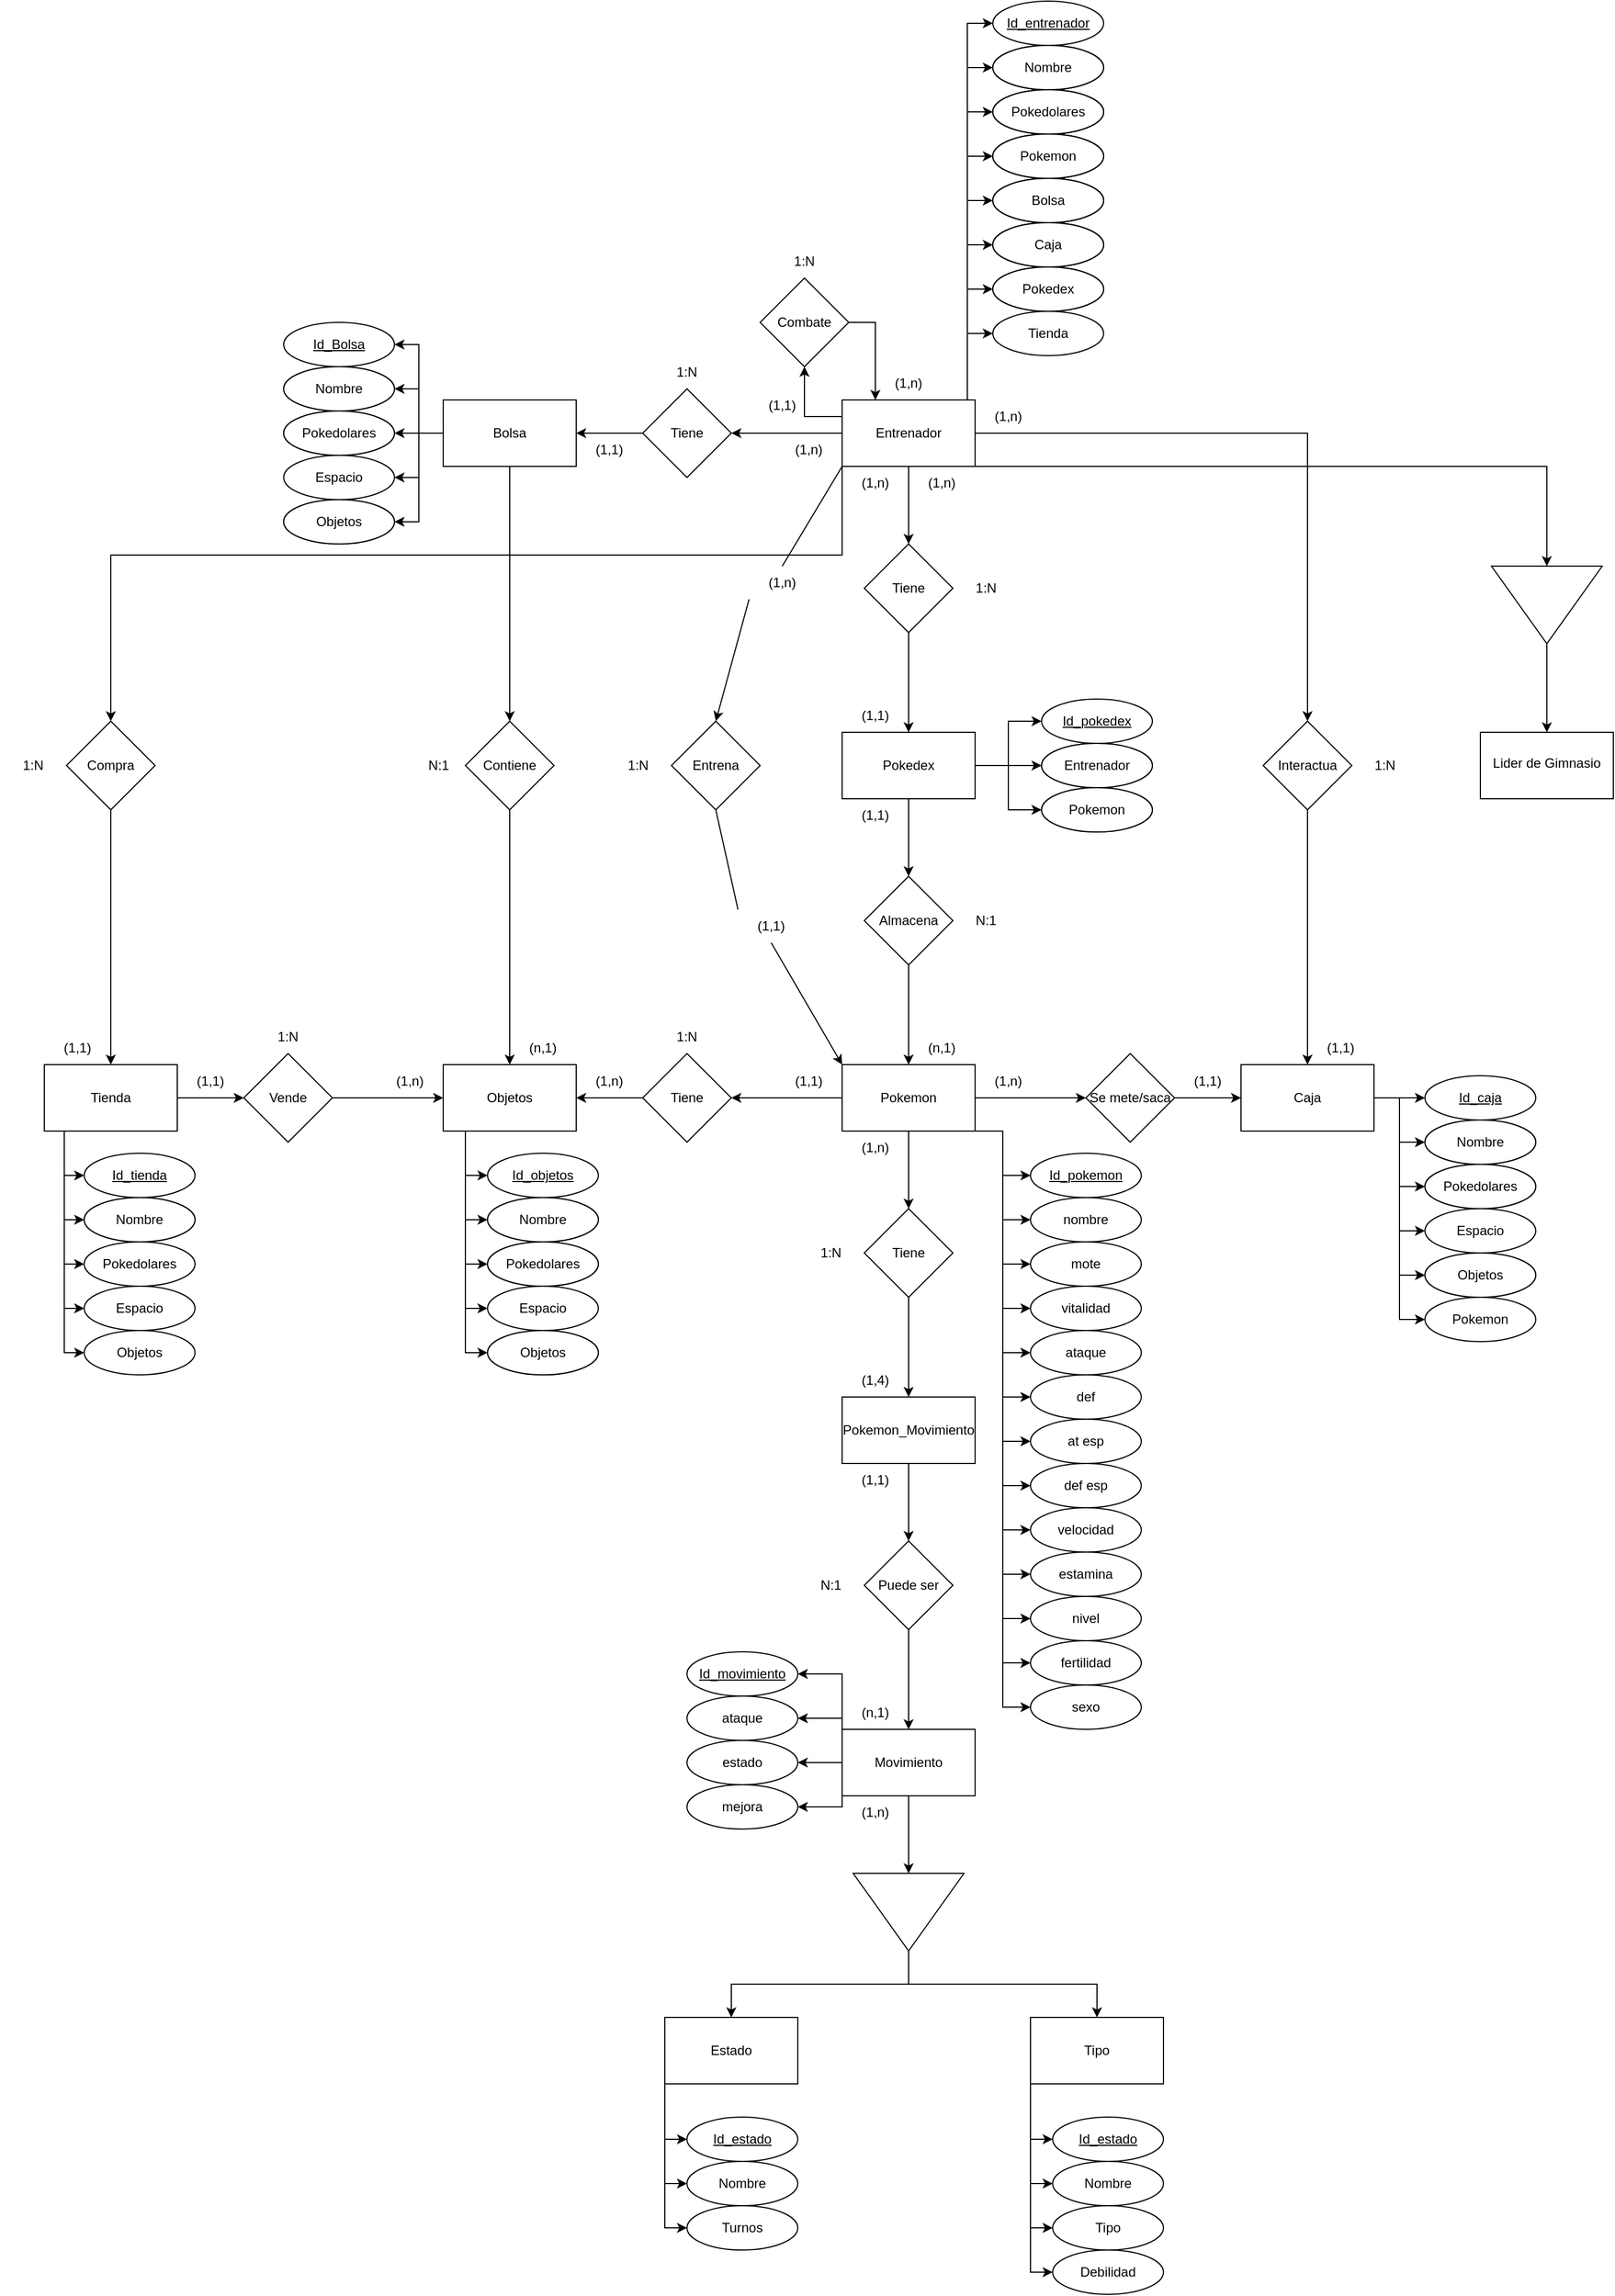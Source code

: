 <mxfile version="20.8.10" type="device"><diagram name="Página-1" id="UZi8G5ToxHjI9RxdLOUk"><mxGraphModel dx="2440" dy="1945" grid="1" gridSize="10" guides="1" tooltips="1" connect="1" arrows="1" fold="1" page="1" pageScale="1" pageWidth="827" pageHeight="1169" math="0" shadow="0"><root><mxCell id="0"/><mxCell id="1" parent="0"/><mxCell id="4YeHbaKFxN3O4BO8iiY4-3" value="" style="edgeStyle=orthogonalEdgeStyle;rounded=0;orthogonalLoop=1;jettySize=auto;html=1;" parent="1" source="4YeHbaKFxN3O4BO8iiY4-1" target="4YeHbaKFxN3O4BO8iiY4-2" edge="1"><mxGeometry relative="1" as="geometry"/></mxCell><mxCell id="4YeHbaKFxN3O4BO8iiY4-11" style="edgeStyle=orthogonalEdgeStyle;rounded=0;orthogonalLoop=1;jettySize=auto;html=1;exitX=0;exitY=0.25;exitDx=0;exitDy=0;entryX=0.5;entryY=1;entryDx=0;entryDy=0;" parent="1" source="4YeHbaKFxN3O4BO8iiY4-1" target="4YeHbaKFxN3O4BO8iiY4-10" edge="1"><mxGeometry relative="1" as="geometry"/></mxCell><mxCell id="4YeHbaKFxN3O4BO8iiY4-14" value="" style="edgeStyle=orthogonalEdgeStyle;rounded=0;orthogonalLoop=1;jettySize=auto;html=1;" parent="1" source="4YeHbaKFxN3O4BO8iiY4-1" target="4YeHbaKFxN3O4BO8iiY4-13" edge="1"><mxGeometry relative="1" as="geometry"/></mxCell><mxCell id="4YeHbaKFxN3O4BO8iiY4-26" style="edgeStyle=none;rounded=0;orthogonalLoop=1;jettySize=auto;html=1;exitX=0;exitY=1;exitDx=0;exitDy=0;entryX=0.5;entryY=0;entryDx=0;entryDy=0;startArrow=none;" parent="1" source="4YeHbaKFxN3O4BO8iiY4-72" target="4YeHbaKFxN3O4BO8iiY4-24" edge="1"><mxGeometry relative="1" as="geometry"/></mxCell><mxCell id="4YeHbaKFxN3O4BO8iiY4-49" style="edgeStyle=elbowEdgeStyle;rounded=0;orthogonalLoop=1;jettySize=auto;elbow=vertical;html=1;exitX=1;exitY=0.5;exitDx=0;exitDy=0;entryX=0.5;entryY=0;entryDx=0;entryDy=0;" parent="1" source="4YeHbaKFxN3O4BO8iiY4-1" target="4YeHbaKFxN3O4BO8iiY4-47" edge="1"><mxGeometry relative="1" as="geometry"><Array as="points"><mxPoint x="620" y="140"/></Array></mxGeometry></mxCell><mxCell id="4YeHbaKFxN3O4BO8iiY4-68" style="edgeStyle=elbowEdgeStyle;rounded=0;orthogonalLoop=1;jettySize=auto;elbow=vertical;html=1;exitX=1;exitY=0.75;exitDx=0;exitDy=0;entryX=0.5;entryY=1;entryDx=0;entryDy=0;entryPerimeter=0;" parent="1" source="4YeHbaKFxN3O4BO8iiY4-1" target="4YeHbaKFxN3O4BO8iiY4-69" edge="1"><mxGeometry relative="1" as="geometry"><mxPoint x="600" y="220" as="targetPoint"/><Array as="points"><mxPoint x="540" y="170"/></Array></mxGeometry></mxCell><mxCell id="UdBh-3xzht0dDK9U5MVB-91" style="edgeStyle=elbowEdgeStyle;rounded=0;orthogonalLoop=1;jettySize=auto;elbow=vertical;html=1;exitX=0;exitY=0.75;exitDx=0;exitDy=0;entryX=0.5;entryY=0;entryDx=0;entryDy=0;" edge="1" parent="1" source="4YeHbaKFxN3O4BO8iiY4-1" target="UdBh-3xzht0dDK9U5MVB-92"><mxGeometry relative="1" as="geometry"><mxPoint x="-306" y="320" as="targetPoint"/><Array as="points"><mxPoint x="340" y="250"/><mxPoint x="70" y="330"/></Array></mxGeometry></mxCell><mxCell id="4YeHbaKFxN3O4BO8iiY4-1" value="Entrenador" style="rounded=0;whiteSpace=wrap;html=1;" parent="1" vertex="1"><mxGeometry x="354" y="110" width="120" height="60" as="geometry"/></mxCell><mxCell id="4YeHbaKFxN3O4BO8iiY4-5" value="" style="edgeStyle=orthogonalEdgeStyle;rounded=0;orthogonalLoop=1;jettySize=auto;html=1;" parent="1" source="4YeHbaKFxN3O4BO8iiY4-2" target="4YeHbaKFxN3O4BO8iiY4-4" edge="1"><mxGeometry relative="1" as="geometry"/></mxCell><mxCell id="4YeHbaKFxN3O4BO8iiY4-2" value="Tiene" style="rhombus;whiteSpace=wrap;html=1;rounded=0;" parent="1" vertex="1"><mxGeometry x="374" y="240" width="80" height="80" as="geometry"/></mxCell><mxCell id="4YeHbaKFxN3O4BO8iiY4-7" value="" style="edgeStyle=orthogonalEdgeStyle;rounded=0;orthogonalLoop=1;jettySize=auto;html=1;" parent="1" source="4YeHbaKFxN3O4BO8iiY4-4" target="4YeHbaKFxN3O4BO8iiY4-6" edge="1"><mxGeometry relative="1" as="geometry"/></mxCell><mxCell id="UdBh-3xzht0dDK9U5MVB-142" style="edgeStyle=elbowEdgeStyle;rounded=0;orthogonalLoop=1;jettySize=auto;html=1;exitX=1;exitY=0.5;exitDx=0;exitDy=0;entryX=0;entryY=0.5;entryDx=0;entryDy=0;" edge="1" parent="1" source="4YeHbaKFxN3O4BO8iiY4-4" target="UdBh-3xzht0dDK9U5MVB-139"><mxGeometry relative="1" as="geometry"/></mxCell><mxCell id="UdBh-3xzht0dDK9U5MVB-143" style="edgeStyle=elbowEdgeStyle;rounded=0;orthogonalLoop=1;jettySize=auto;html=1;exitX=1;exitY=0.5;exitDx=0;exitDy=0;entryX=0;entryY=0.5;entryDx=0;entryDy=0;" edge="1" parent="1" source="4YeHbaKFxN3O4BO8iiY4-4" target="UdBh-3xzht0dDK9U5MVB-138"><mxGeometry relative="1" as="geometry"/></mxCell><mxCell id="UdBh-3xzht0dDK9U5MVB-144" style="edgeStyle=elbowEdgeStyle;rounded=0;orthogonalLoop=1;jettySize=auto;html=1;exitX=1;exitY=0.5;exitDx=0;exitDy=0;entryX=0;entryY=0.5;entryDx=0;entryDy=0;" edge="1" parent="1" source="4YeHbaKFxN3O4BO8iiY4-4" target="UdBh-3xzht0dDK9U5MVB-140"><mxGeometry relative="1" as="geometry"/></mxCell><mxCell id="4YeHbaKFxN3O4BO8iiY4-4" value="Pokedex" style="whiteSpace=wrap;html=1;rounded=0;" parent="1" vertex="1"><mxGeometry x="354" y="410" width="120" height="60" as="geometry"/></mxCell><mxCell id="4YeHbaKFxN3O4BO8iiY4-9" value="" style="edgeStyle=orthogonalEdgeStyle;rounded=0;orthogonalLoop=1;jettySize=auto;html=1;" parent="1" source="4YeHbaKFxN3O4BO8iiY4-6" target="4YeHbaKFxN3O4BO8iiY4-8" edge="1"><mxGeometry relative="1" as="geometry"/></mxCell><mxCell id="4YeHbaKFxN3O4BO8iiY4-6" value="Almacena" style="rhombus;whiteSpace=wrap;html=1;rounded=0;" parent="1" vertex="1"><mxGeometry x="374" y="540" width="80" height="80" as="geometry"/></mxCell><mxCell id="4YeHbaKFxN3O4BO8iiY4-18" value="" style="edgeStyle=orthogonalEdgeStyle;rounded=0;orthogonalLoop=1;jettySize=auto;html=1;" parent="1" source="4YeHbaKFxN3O4BO8iiY4-8" target="4YeHbaKFxN3O4BO8iiY4-17" edge="1"><mxGeometry relative="1" as="geometry"/></mxCell><mxCell id="4YeHbaKFxN3O4BO8iiY4-40" value="" style="edgeStyle=none;rounded=0;orthogonalLoop=1;jettySize=auto;html=1;" parent="1" source="4YeHbaKFxN3O4BO8iiY4-8" target="4YeHbaKFxN3O4BO8iiY4-39" edge="1"><mxGeometry relative="1" as="geometry"/></mxCell><mxCell id="4YeHbaKFxN3O4BO8iiY4-51" value="" style="edgeStyle=elbowEdgeStyle;rounded=0;orthogonalLoop=1;jettySize=auto;elbow=vertical;html=1;" parent="1" source="4YeHbaKFxN3O4BO8iiY4-8" target="4YeHbaKFxN3O4BO8iiY4-50" edge="1"><mxGeometry relative="1" as="geometry"/></mxCell><mxCell id="4YeHbaKFxN3O4BO8iiY4-188" style="edgeStyle=elbowEdgeStyle;rounded=0;orthogonalLoop=1;jettySize=auto;html=1;exitX=1;exitY=1;exitDx=0;exitDy=0;entryX=0;entryY=0.5;entryDx=0;entryDy=0;" parent="1" source="4YeHbaKFxN3O4BO8iiY4-8" target="4YeHbaKFxN3O4BO8iiY4-176" edge="1"><mxGeometry relative="1" as="geometry"/></mxCell><mxCell id="4YeHbaKFxN3O4BO8iiY4-189" style="edgeStyle=elbowEdgeStyle;rounded=0;orthogonalLoop=1;jettySize=auto;html=1;exitX=1;exitY=1;exitDx=0;exitDy=0;entryX=0;entryY=0.5;entryDx=0;entryDy=0;" parent="1" source="4YeHbaKFxN3O4BO8iiY4-8" target="4YeHbaKFxN3O4BO8iiY4-177" edge="1"><mxGeometry relative="1" as="geometry"/></mxCell><mxCell id="4YeHbaKFxN3O4BO8iiY4-190" style="edgeStyle=elbowEdgeStyle;rounded=0;orthogonalLoop=1;jettySize=auto;html=1;exitX=1;exitY=1;exitDx=0;exitDy=0;entryX=0;entryY=0.5;entryDx=0;entryDy=0;" parent="1" source="4YeHbaKFxN3O4BO8iiY4-8" target="4YeHbaKFxN3O4BO8iiY4-178" edge="1"><mxGeometry relative="1" as="geometry"/></mxCell><mxCell id="4YeHbaKFxN3O4BO8iiY4-191" style="edgeStyle=elbowEdgeStyle;rounded=0;orthogonalLoop=1;jettySize=auto;html=1;exitX=1;exitY=1;exitDx=0;exitDy=0;entryX=0;entryY=0.5;entryDx=0;entryDy=0;" parent="1" source="4YeHbaKFxN3O4BO8iiY4-8" target="4YeHbaKFxN3O4BO8iiY4-179" edge="1"><mxGeometry relative="1" as="geometry"/></mxCell><mxCell id="4YeHbaKFxN3O4BO8iiY4-192" style="edgeStyle=elbowEdgeStyle;rounded=0;orthogonalLoop=1;jettySize=auto;html=1;exitX=1;exitY=1;exitDx=0;exitDy=0;entryX=0;entryY=0.5;entryDx=0;entryDy=0;" parent="1" source="4YeHbaKFxN3O4BO8iiY4-8" target="4YeHbaKFxN3O4BO8iiY4-180" edge="1"><mxGeometry relative="1" as="geometry"/></mxCell><mxCell id="4YeHbaKFxN3O4BO8iiY4-193" style="edgeStyle=elbowEdgeStyle;rounded=0;orthogonalLoop=1;jettySize=auto;html=1;exitX=1;exitY=1;exitDx=0;exitDy=0;entryX=0;entryY=0.5;entryDx=0;entryDy=0;" parent="1" source="4YeHbaKFxN3O4BO8iiY4-8" target="4YeHbaKFxN3O4BO8iiY4-181" edge="1"><mxGeometry relative="1" as="geometry"/></mxCell><mxCell id="4YeHbaKFxN3O4BO8iiY4-194" style="edgeStyle=elbowEdgeStyle;rounded=0;orthogonalLoop=1;jettySize=auto;html=1;exitX=1;exitY=1;exitDx=0;exitDy=0;entryX=0;entryY=0.5;entryDx=0;entryDy=0;" parent="1" source="4YeHbaKFxN3O4BO8iiY4-8" target="4YeHbaKFxN3O4BO8iiY4-182" edge="1"><mxGeometry relative="1" as="geometry"/></mxCell><mxCell id="4YeHbaKFxN3O4BO8iiY4-195" style="edgeStyle=elbowEdgeStyle;rounded=0;orthogonalLoop=1;jettySize=auto;html=1;exitX=1;exitY=1;exitDx=0;exitDy=0;entryX=0;entryY=0.5;entryDx=0;entryDy=0;" parent="1" source="4YeHbaKFxN3O4BO8iiY4-8" target="4YeHbaKFxN3O4BO8iiY4-183" edge="1"><mxGeometry relative="1" as="geometry"/></mxCell><mxCell id="4YeHbaKFxN3O4BO8iiY4-196" style="edgeStyle=elbowEdgeStyle;rounded=0;orthogonalLoop=1;jettySize=auto;html=1;exitX=1;exitY=1;exitDx=0;exitDy=0;entryX=0;entryY=0.5;entryDx=0;entryDy=0;" parent="1" source="4YeHbaKFxN3O4BO8iiY4-8" target="4YeHbaKFxN3O4BO8iiY4-184" edge="1"><mxGeometry relative="1" as="geometry"/></mxCell><mxCell id="4YeHbaKFxN3O4BO8iiY4-197" style="edgeStyle=elbowEdgeStyle;rounded=0;orthogonalLoop=1;jettySize=auto;html=1;exitX=1;exitY=1;exitDx=0;exitDy=0;entryX=0;entryY=0.5;entryDx=0;entryDy=0;" parent="1" source="4YeHbaKFxN3O4BO8iiY4-8" target="4YeHbaKFxN3O4BO8iiY4-185" edge="1"><mxGeometry relative="1" as="geometry"/></mxCell><mxCell id="4YeHbaKFxN3O4BO8iiY4-198" style="edgeStyle=elbowEdgeStyle;rounded=0;orthogonalLoop=1;jettySize=auto;html=1;exitX=1;exitY=1;exitDx=0;exitDy=0;entryX=0;entryY=0.5;entryDx=0;entryDy=0;" parent="1" source="4YeHbaKFxN3O4BO8iiY4-8" target="4YeHbaKFxN3O4BO8iiY4-186" edge="1"><mxGeometry relative="1" as="geometry"/></mxCell><mxCell id="4YeHbaKFxN3O4BO8iiY4-199" style="edgeStyle=elbowEdgeStyle;rounded=0;orthogonalLoop=1;jettySize=auto;html=1;exitX=1;exitY=1;exitDx=0;exitDy=0;entryX=0;entryY=0.5;entryDx=0;entryDy=0;" parent="1" source="4YeHbaKFxN3O4BO8iiY4-8" target="4YeHbaKFxN3O4BO8iiY4-187" edge="1"><mxGeometry relative="1" as="geometry"/></mxCell><mxCell id="UdBh-3xzht0dDK9U5MVB-34" style="edgeStyle=elbowEdgeStyle;rounded=0;orthogonalLoop=1;jettySize=auto;html=1;exitX=1;exitY=1;exitDx=0;exitDy=0;entryX=0;entryY=0.5;entryDx=0;entryDy=0;" edge="1" parent="1" source="4YeHbaKFxN3O4BO8iiY4-8" target="UdBh-3xzht0dDK9U5MVB-33"><mxGeometry relative="1" as="geometry"/></mxCell><mxCell id="4YeHbaKFxN3O4BO8iiY4-8" value="Pokemon" style="rounded=0;whiteSpace=wrap;html=1;" parent="1" vertex="1"><mxGeometry x="354" y="710" width="120" height="60" as="geometry"/></mxCell><mxCell id="4YeHbaKFxN3O4BO8iiY4-12" style="edgeStyle=orthogonalEdgeStyle;rounded=0;orthogonalLoop=1;jettySize=auto;html=1;exitX=1;exitY=0.5;exitDx=0;exitDy=0;entryX=0.25;entryY=0;entryDx=0;entryDy=0;" parent="1" source="4YeHbaKFxN3O4BO8iiY4-10" target="4YeHbaKFxN3O4BO8iiY4-1" edge="1"><mxGeometry relative="1" as="geometry"/></mxCell><mxCell id="4YeHbaKFxN3O4BO8iiY4-10" value="Combate" style="rhombus;whiteSpace=wrap;html=1;rounded=0;" parent="1" vertex="1"><mxGeometry x="280" width="80" height="80" as="geometry"/></mxCell><mxCell id="4YeHbaKFxN3O4BO8iiY4-16" value="" style="edgeStyle=orthogonalEdgeStyle;rounded=0;orthogonalLoop=1;jettySize=auto;html=1;" parent="1" source="4YeHbaKFxN3O4BO8iiY4-13" target="4YeHbaKFxN3O4BO8iiY4-15" edge="1"><mxGeometry relative="1" as="geometry"/></mxCell><mxCell id="4YeHbaKFxN3O4BO8iiY4-13" value="Tiene" style="rhombus;whiteSpace=wrap;html=1;rounded=0;" parent="1" vertex="1"><mxGeometry x="174" y="100" width="80" height="80" as="geometry"/></mxCell><mxCell id="4YeHbaKFxN3O4BO8iiY4-22" value="" style="edgeStyle=orthogonalEdgeStyle;rounded=0;orthogonalLoop=1;jettySize=auto;html=1;" parent="1" source="4YeHbaKFxN3O4BO8iiY4-15" target="4YeHbaKFxN3O4BO8iiY4-21" edge="1"><mxGeometry relative="1" as="geometry"/></mxCell><mxCell id="UdBh-3xzht0dDK9U5MVB-47" style="edgeStyle=elbowEdgeStyle;rounded=0;orthogonalLoop=1;jettySize=auto;html=1;exitX=0;exitY=0.5;exitDx=0;exitDy=0;entryX=1;entryY=0.5;entryDx=0;entryDy=0;" edge="1" parent="1" source="4YeHbaKFxN3O4BO8iiY4-15" target="UdBh-3xzht0dDK9U5MVB-44"><mxGeometry relative="1" as="geometry"/></mxCell><mxCell id="UdBh-3xzht0dDK9U5MVB-48" style="edgeStyle=elbowEdgeStyle;rounded=0;orthogonalLoop=1;jettySize=auto;html=1;exitX=0;exitY=0.5;exitDx=0;exitDy=0;entryX=1;entryY=0.5;entryDx=0;entryDy=0;" edge="1" parent="1" source="4YeHbaKFxN3O4BO8iiY4-15" target="UdBh-3xzht0dDK9U5MVB-45"><mxGeometry relative="1" as="geometry"/></mxCell><mxCell id="UdBh-3xzht0dDK9U5MVB-49" style="edgeStyle=elbowEdgeStyle;rounded=0;orthogonalLoop=1;jettySize=auto;html=1;exitX=0;exitY=0.5;exitDx=0;exitDy=0;entryX=1;entryY=0.5;entryDx=0;entryDy=0;" edge="1" parent="1" source="4YeHbaKFxN3O4BO8iiY4-15" target="UdBh-3xzht0dDK9U5MVB-46"><mxGeometry relative="1" as="geometry"/></mxCell><mxCell id="UdBh-3xzht0dDK9U5MVB-50" style="edgeStyle=elbowEdgeStyle;rounded=0;orthogonalLoop=1;jettySize=auto;html=1;exitX=0;exitY=0.5;exitDx=0;exitDy=0;entryX=1;entryY=0.5;entryDx=0;entryDy=0;" edge="1" parent="1" source="4YeHbaKFxN3O4BO8iiY4-15"><mxGeometry relative="1" as="geometry"><mxPoint x="-50" y="180" as="targetPoint"/></mxGeometry></mxCell><mxCell id="UdBh-3xzht0dDK9U5MVB-51" style="edgeStyle=elbowEdgeStyle;rounded=0;orthogonalLoop=1;jettySize=auto;html=1;exitX=0;exitY=0.5;exitDx=0;exitDy=0;entryX=1;entryY=0.5;entryDx=0;entryDy=0;" edge="1" parent="1" source="4YeHbaKFxN3O4BO8iiY4-15" target="UdBh-3xzht0dDK9U5MVB-42"><mxGeometry relative="1" as="geometry"/></mxCell><mxCell id="4YeHbaKFxN3O4BO8iiY4-15" value="Bolsa" style="rounded=0;whiteSpace=wrap;html=1;" parent="1" vertex="1"><mxGeometry x="-6" y="110" width="120" height="60" as="geometry"/></mxCell><mxCell id="4YeHbaKFxN3O4BO8iiY4-20" value="" style="edgeStyle=orthogonalEdgeStyle;rounded=0;orthogonalLoop=1;jettySize=auto;html=1;" parent="1" source="4YeHbaKFxN3O4BO8iiY4-17" target="4YeHbaKFxN3O4BO8iiY4-19" edge="1"><mxGeometry relative="1" as="geometry"/></mxCell><mxCell id="4YeHbaKFxN3O4BO8iiY4-17" value="Tiene" style="rhombus;whiteSpace=wrap;html=1;rounded=0;" parent="1" vertex="1"><mxGeometry x="174" y="700" width="80" height="80" as="geometry"/></mxCell><mxCell id="UdBh-3xzht0dDK9U5MVB-71" style="edgeStyle=elbowEdgeStyle;rounded=0;orthogonalLoop=1;jettySize=auto;html=1;exitX=0;exitY=1;exitDx=0;exitDy=0;entryX=0;entryY=0.5;entryDx=0;entryDy=0;" edge="1" parent="1" source="4YeHbaKFxN3O4BO8iiY4-19" target="UdBh-3xzht0dDK9U5MVB-68"><mxGeometry relative="1" as="geometry"/></mxCell><mxCell id="UdBh-3xzht0dDK9U5MVB-72" style="edgeStyle=elbowEdgeStyle;rounded=0;orthogonalLoop=1;jettySize=auto;html=1;exitX=0;exitY=1;exitDx=0;exitDy=0;entryX=0;entryY=0.5;entryDx=0;entryDy=0;" edge="1" parent="1" source="4YeHbaKFxN3O4BO8iiY4-19" target="UdBh-3xzht0dDK9U5MVB-69"><mxGeometry relative="1" as="geometry"/></mxCell><mxCell id="UdBh-3xzht0dDK9U5MVB-73" style="edgeStyle=elbowEdgeStyle;rounded=0;orthogonalLoop=1;jettySize=auto;html=1;exitX=0;exitY=1;exitDx=0;exitDy=0;entryX=0;entryY=0.5;entryDx=0;entryDy=0;" edge="1" parent="1" source="4YeHbaKFxN3O4BO8iiY4-19" target="UdBh-3xzht0dDK9U5MVB-70"><mxGeometry relative="1" as="geometry"/></mxCell><mxCell id="UdBh-3xzht0dDK9U5MVB-74" style="edgeStyle=elbowEdgeStyle;rounded=0;orthogonalLoop=1;jettySize=auto;html=1;exitX=0;exitY=1;exitDx=0;exitDy=0;entryX=0;entryY=0.5;entryDx=0;entryDy=0;" edge="1" parent="1" source="4YeHbaKFxN3O4BO8iiY4-19" target="UdBh-3xzht0dDK9U5MVB-66"><mxGeometry relative="1" as="geometry"/></mxCell><mxCell id="UdBh-3xzht0dDK9U5MVB-75" style="edgeStyle=elbowEdgeStyle;rounded=0;orthogonalLoop=1;jettySize=auto;html=1;exitX=0;exitY=1;exitDx=0;exitDy=0;entryX=0;entryY=0.5;entryDx=0;entryDy=0;" edge="1" parent="1" source="4YeHbaKFxN3O4BO8iiY4-19" target="UdBh-3xzht0dDK9U5MVB-67"><mxGeometry relative="1" as="geometry"/></mxCell><mxCell id="4YeHbaKFxN3O4BO8iiY4-19" value="Objetos" style="whiteSpace=wrap;html=1;rounded=0;" parent="1" vertex="1"><mxGeometry x="-6" y="710" width="120" height="60" as="geometry"/></mxCell><mxCell id="4YeHbaKFxN3O4BO8iiY4-23" style="edgeStyle=orthogonalEdgeStyle;rounded=0;orthogonalLoop=1;jettySize=auto;html=1;exitX=0.5;exitY=1;exitDx=0;exitDy=0;entryX=0.5;entryY=0;entryDx=0;entryDy=0;" parent="1" source="4YeHbaKFxN3O4BO8iiY4-21" target="4YeHbaKFxN3O4BO8iiY4-19" edge="1"><mxGeometry relative="1" as="geometry"/></mxCell><mxCell id="4YeHbaKFxN3O4BO8iiY4-21" value="Contiene" style="rhombus;whiteSpace=wrap;html=1;rounded=0;" parent="1" vertex="1"><mxGeometry x="14" y="400" width="80" height="80" as="geometry"/></mxCell><mxCell id="4YeHbaKFxN3O4BO8iiY4-27" style="edgeStyle=none;rounded=0;orthogonalLoop=1;jettySize=auto;html=1;exitX=0.5;exitY=1;exitDx=0;exitDy=0;entryX=0;entryY=0;entryDx=0;entryDy=0;startArrow=none;" parent="1" source="4YeHbaKFxN3O4BO8iiY4-75" target="4YeHbaKFxN3O4BO8iiY4-8" edge="1"><mxGeometry relative="1" as="geometry"/></mxCell><mxCell id="4YeHbaKFxN3O4BO8iiY4-24" value="Entrena" style="rhombus;whiteSpace=wrap;html=1;rounded=0;" parent="1" vertex="1"><mxGeometry x="200" y="400" width="80" height="80" as="geometry"/></mxCell><mxCell id="4YeHbaKFxN3O4BO8iiY4-38" style="edgeStyle=none;rounded=0;orthogonalLoop=1;jettySize=auto;html=1;exitX=1;exitY=0.5;exitDx=0;exitDy=0;entryX=0;entryY=0.5;entryDx=0;entryDy=0;" parent="1" source="4YeHbaKFxN3O4BO8iiY4-32" target="4YeHbaKFxN3O4BO8iiY4-19" edge="1"><mxGeometry relative="1" as="geometry"/></mxCell><mxCell id="4YeHbaKFxN3O4BO8iiY4-32" value="Vende" style="rhombus;whiteSpace=wrap;html=1;rounded=0;" parent="1" vertex="1"><mxGeometry x="-186" y="700" width="80" height="80" as="geometry"/></mxCell><mxCell id="4YeHbaKFxN3O4BO8iiY4-37" style="edgeStyle=none;rounded=0;orthogonalLoop=1;jettySize=auto;html=1;exitX=1;exitY=0.5;exitDx=0;exitDy=0;entryX=0;entryY=0.5;entryDx=0;entryDy=0;" parent="1" source="4YeHbaKFxN3O4BO8iiY4-34" target="4YeHbaKFxN3O4BO8iiY4-32" edge="1"><mxGeometry relative="1" as="geometry"/></mxCell><mxCell id="UdBh-3xzht0dDK9U5MVB-84" style="edgeStyle=elbowEdgeStyle;rounded=0;orthogonalLoop=1;jettySize=auto;html=1;exitX=0;exitY=1;exitDx=0;exitDy=0;entryX=0;entryY=0.5;entryDx=0;entryDy=0;" edge="1" parent="1" source="4YeHbaKFxN3O4BO8iiY4-34" target="UdBh-3xzht0dDK9U5MVB-81"><mxGeometry relative="1" as="geometry"/></mxCell><mxCell id="UdBh-3xzht0dDK9U5MVB-85" style="edgeStyle=elbowEdgeStyle;rounded=0;orthogonalLoop=1;jettySize=auto;html=1;exitX=0;exitY=1;exitDx=0;exitDy=0;entryX=0;entryY=0.5;entryDx=0;entryDy=0;" edge="1" parent="1" source="4YeHbaKFxN3O4BO8iiY4-34" target="UdBh-3xzht0dDK9U5MVB-82"><mxGeometry relative="1" as="geometry"/></mxCell><mxCell id="UdBh-3xzht0dDK9U5MVB-86" style="edgeStyle=elbowEdgeStyle;rounded=0;orthogonalLoop=1;jettySize=auto;html=1;exitX=0;exitY=1;exitDx=0;exitDy=0;entryX=0;entryY=0.5;entryDx=0;entryDy=0;" edge="1" parent="1" source="4YeHbaKFxN3O4BO8iiY4-34"><mxGeometry relative="1" as="geometry"><mxPoint x="-330.0" y="890" as="targetPoint"/></mxGeometry></mxCell><mxCell id="UdBh-3xzht0dDK9U5MVB-87" style="edgeStyle=elbowEdgeStyle;rounded=0;orthogonalLoop=1;jettySize=auto;html=1;exitX=0;exitY=1;exitDx=0;exitDy=0;entryX=0;entryY=0.5;entryDx=0;entryDy=0;" edge="1" parent="1" source="4YeHbaKFxN3O4BO8iiY4-34" target="UdBh-3xzht0dDK9U5MVB-79"><mxGeometry relative="1" as="geometry"/></mxCell><mxCell id="UdBh-3xzht0dDK9U5MVB-102" style="edgeStyle=elbowEdgeStyle;rounded=0;orthogonalLoop=1;jettySize=auto;html=1;exitX=0;exitY=1;exitDx=0;exitDy=0;entryX=0;entryY=0.5;entryDx=0;entryDy=0;" edge="1" parent="1" source="4YeHbaKFxN3O4BO8iiY4-34" target="UdBh-3xzht0dDK9U5MVB-99"><mxGeometry relative="1" as="geometry"/></mxCell><mxCell id="4YeHbaKFxN3O4BO8iiY4-34" value="Tienda" style="whiteSpace=wrap;html=1;rounded=0;" parent="1" vertex="1"><mxGeometry x="-366" y="710" width="120" height="60" as="geometry"/></mxCell><mxCell id="4YeHbaKFxN3O4BO8iiY4-42" value="" style="edgeStyle=none;rounded=0;orthogonalLoop=1;jettySize=auto;html=1;" parent="1" source="4YeHbaKFxN3O4BO8iiY4-39" target="4YeHbaKFxN3O4BO8iiY4-41" edge="1"><mxGeometry relative="1" as="geometry"/></mxCell><mxCell id="4YeHbaKFxN3O4BO8iiY4-39" value="Se mete/saca" style="rhombus;whiteSpace=wrap;html=1;rounded=0;" parent="1" vertex="1"><mxGeometry x="574" y="700" width="80" height="80" as="geometry"/></mxCell><mxCell id="UdBh-3xzht0dDK9U5MVB-126" style="edgeStyle=elbowEdgeStyle;rounded=0;orthogonalLoop=1;jettySize=auto;html=1;exitX=1;exitY=0.5;exitDx=0;exitDy=0;entryX=0;entryY=0.5;entryDx=0;entryDy=0;" edge="1" parent="1" source="4YeHbaKFxN3O4BO8iiY4-41" target="UdBh-3xzht0dDK9U5MVB-123"><mxGeometry relative="1" as="geometry"/></mxCell><mxCell id="UdBh-3xzht0dDK9U5MVB-127" style="edgeStyle=elbowEdgeStyle;rounded=0;orthogonalLoop=1;jettySize=auto;html=1;exitX=1;exitY=0.5;exitDx=0;exitDy=0;entryX=0;entryY=0.5;entryDx=0;entryDy=0;" edge="1" parent="1" source="4YeHbaKFxN3O4BO8iiY4-41" target="UdBh-3xzht0dDK9U5MVB-124"><mxGeometry relative="1" as="geometry"/></mxCell><mxCell id="UdBh-3xzht0dDK9U5MVB-128" style="edgeStyle=elbowEdgeStyle;rounded=0;orthogonalLoop=1;jettySize=auto;html=1;exitX=1;exitY=0.5;exitDx=0;exitDy=0;" edge="1" parent="1" source="4YeHbaKFxN3O4BO8iiY4-41" target="UdBh-3xzht0dDK9U5MVB-125"><mxGeometry relative="1" as="geometry"/></mxCell><mxCell id="UdBh-3xzht0dDK9U5MVB-129" style="edgeStyle=elbowEdgeStyle;rounded=0;orthogonalLoop=1;jettySize=auto;html=1;exitX=1;exitY=0.5;exitDx=0;exitDy=0;entryX=0;entryY=0.5;entryDx=0;entryDy=0;" edge="1" parent="1" source="4YeHbaKFxN3O4BO8iiY4-41" target="UdBh-3xzht0dDK9U5MVB-121"><mxGeometry relative="1" as="geometry"/></mxCell><mxCell id="UdBh-3xzht0dDK9U5MVB-130" style="edgeStyle=elbowEdgeStyle;rounded=0;orthogonalLoop=1;jettySize=auto;html=1;exitX=1;exitY=0.5;exitDx=0;exitDy=0;entryX=0;entryY=0.5;entryDx=0;entryDy=0;" edge="1" parent="1" source="4YeHbaKFxN3O4BO8iiY4-41" target="UdBh-3xzht0dDK9U5MVB-122"><mxGeometry relative="1" as="geometry"/></mxCell><mxCell id="UdBh-3xzht0dDK9U5MVB-132" style="edgeStyle=elbowEdgeStyle;rounded=0;orthogonalLoop=1;jettySize=auto;html=1;exitX=1;exitY=0.5;exitDx=0;exitDy=0;entryX=0;entryY=0.5;entryDx=0;entryDy=0;" edge="1" parent="1" source="4YeHbaKFxN3O4BO8iiY4-41" target="UdBh-3xzht0dDK9U5MVB-131"><mxGeometry relative="1" as="geometry"/></mxCell><mxCell id="4YeHbaKFxN3O4BO8iiY4-41" value="Caja" style="whiteSpace=wrap;html=1;rounded=0;" parent="1" vertex="1"><mxGeometry x="714" y="710" width="120" height="60" as="geometry"/></mxCell><mxCell id="4YeHbaKFxN3O4BO8iiY4-48" style="edgeStyle=elbowEdgeStyle;rounded=0;orthogonalLoop=1;jettySize=auto;elbow=vertical;html=1;exitX=0.5;exitY=1;exitDx=0;exitDy=0;entryX=0.5;entryY=0;entryDx=0;entryDy=0;" parent="1" source="4YeHbaKFxN3O4BO8iiY4-47" target="4YeHbaKFxN3O4BO8iiY4-41" edge="1"><mxGeometry relative="1" as="geometry"/></mxCell><mxCell id="4YeHbaKFxN3O4BO8iiY4-47" value="Interactua" style="rhombus;whiteSpace=wrap;html=1;rounded=0;" parent="1" vertex="1"><mxGeometry x="734" y="400" width="80" height="80" as="geometry"/></mxCell><mxCell id="4YeHbaKFxN3O4BO8iiY4-53" value="" style="edgeStyle=elbowEdgeStyle;rounded=0;orthogonalLoop=1;jettySize=auto;elbow=vertical;html=1;" parent="1" source="4YeHbaKFxN3O4BO8iiY4-50" target="4YeHbaKFxN3O4BO8iiY4-52" edge="1"><mxGeometry relative="1" as="geometry"/></mxCell><mxCell id="4YeHbaKFxN3O4BO8iiY4-50" value="Tiene" style="rhombus;whiteSpace=wrap;html=1;rounded=0;" parent="1" vertex="1"><mxGeometry x="374" y="840" width="80" height="80" as="geometry"/></mxCell><mxCell id="4YeHbaKFxN3O4BO8iiY4-55" value="" style="edgeStyle=elbowEdgeStyle;rounded=0;orthogonalLoop=1;jettySize=auto;elbow=vertical;html=1;" parent="1" source="4YeHbaKFxN3O4BO8iiY4-52" target="4YeHbaKFxN3O4BO8iiY4-54" edge="1"><mxGeometry relative="1" as="geometry"/></mxCell><mxCell id="4YeHbaKFxN3O4BO8iiY4-52" value="Pokemon_Movimiento" style="whiteSpace=wrap;html=1;rounded=0;" parent="1" vertex="1"><mxGeometry x="354" y="1010" width="120" height="60" as="geometry"/></mxCell><mxCell id="4YeHbaKFxN3O4BO8iiY4-61" value="" style="edgeStyle=elbowEdgeStyle;rounded=0;orthogonalLoop=1;jettySize=auto;elbow=vertical;html=1;" parent="1" source="4YeHbaKFxN3O4BO8iiY4-54" target="4YeHbaKFxN3O4BO8iiY4-60" edge="1"><mxGeometry relative="1" as="geometry"/></mxCell><mxCell id="4YeHbaKFxN3O4BO8iiY4-54" value="Puede ser" style="rhombus;whiteSpace=wrap;html=1;rounded=0;" parent="1" vertex="1"><mxGeometry x="374" y="1140" width="80" height="80" as="geometry"/></mxCell><mxCell id="4YeHbaKFxN3O4BO8iiY4-63" value="" style="edgeStyle=elbowEdgeStyle;rounded=0;orthogonalLoop=1;jettySize=auto;elbow=vertical;html=1;" parent="1" source="4YeHbaKFxN3O4BO8iiY4-60" edge="1"><mxGeometry relative="1" as="geometry"><mxPoint x="414" y="1440" as="targetPoint"/></mxGeometry></mxCell><mxCell id="4YeHbaKFxN3O4BO8iiY4-122" style="edgeStyle=elbowEdgeStyle;rounded=0;orthogonalLoop=1;jettySize=auto;elbow=vertical;html=1;exitX=0;exitY=0.5;exitDx=0;exitDy=0;entryX=1;entryY=0.5;entryDx=0;entryDy=0;" parent="1" source="4YeHbaKFxN3O4BO8iiY4-60" target="4YeHbaKFxN3O4BO8iiY4-119" edge="1"><mxGeometry relative="1" as="geometry"/></mxCell><mxCell id="4YeHbaKFxN3O4BO8iiY4-123" style="edgeStyle=elbowEdgeStyle;rounded=0;orthogonalLoop=1;jettySize=auto;elbow=vertical;html=1;exitX=0;exitY=0.5;exitDx=0;exitDy=0;entryX=1;entryY=0.5;entryDx=0;entryDy=0;" parent="1" source="4YeHbaKFxN3O4BO8iiY4-60" target="4YeHbaKFxN3O4BO8iiY4-118" edge="1"><mxGeometry relative="1" as="geometry"><Array as="points"><mxPoint x="340" y="1300"/></Array></mxGeometry></mxCell><mxCell id="4YeHbaKFxN3O4BO8iiY4-124" style="edgeStyle=elbowEdgeStyle;rounded=0;orthogonalLoop=1;jettySize=auto;elbow=vertical;html=1;exitX=0;exitY=0.5;exitDx=0;exitDy=0;entryX=1;entryY=0.5;entryDx=0;entryDy=0;" parent="1" source="4YeHbaKFxN3O4BO8iiY4-60" target="4YeHbaKFxN3O4BO8iiY4-120" edge="1"><mxGeometry relative="1" as="geometry"><Array as="points"><mxPoint x="330" y="1380"/></Array></mxGeometry></mxCell><mxCell id="4YeHbaKFxN3O4BO8iiY4-60" value="Movimiento" style="whiteSpace=wrap;html=1;rounded=0;" parent="1" vertex="1"><mxGeometry x="354" y="1310" width="120" height="60" as="geometry"/></mxCell><mxCell id="4YeHbaKFxN3O4BO8iiY4-65" value="" style="edgeStyle=elbowEdgeStyle;rounded=0;orthogonalLoop=1;jettySize=auto;elbow=vertical;html=1;exitX=0;exitY=0;exitDx=50;exitDy=0;exitPerimeter=0;" parent="1" source="UdBh-3xzht0dDK9U5MVB-4" target="4YeHbaKFxN3O4BO8iiY4-64" edge="1"><mxGeometry relative="1" as="geometry"><mxPoint x="414" y="1520" as="sourcePoint"/></mxGeometry></mxCell><mxCell id="4YeHbaKFxN3O4BO8iiY4-67" value="" style="edgeStyle=elbowEdgeStyle;rounded=0;orthogonalLoop=1;jettySize=auto;elbow=vertical;html=1;exitX=0;exitY=0;exitDx=50;exitDy=0;exitPerimeter=0;" parent="1" source="UdBh-3xzht0dDK9U5MVB-4" target="4YeHbaKFxN3O4BO8iiY4-66" edge="1"><mxGeometry relative="1" as="geometry"><mxPoint x="414" y="1520" as="sourcePoint"/></mxGeometry></mxCell><mxCell id="4YeHbaKFxN3O4BO8iiY4-161" style="edgeStyle=elbowEdgeStyle;rounded=0;orthogonalLoop=1;jettySize=auto;html=1;exitX=0;exitY=1;exitDx=0;exitDy=0;entryX=0;entryY=0.5;entryDx=0;entryDy=0;" parent="1" source="4YeHbaKFxN3O4BO8iiY4-64" target="4YeHbaKFxN3O4BO8iiY4-146" edge="1"><mxGeometry relative="1" as="geometry"><Array as="points"><mxPoint x="524" y="1670"/></Array></mxGeometry></mxCell><mxCell id="4YeHbaKFxN3O4BO8iiY4-162" style="edgeStyle=elbowEdgeStyle;rounded=0;orthogonalLoop=1;jettySize=auto;html=1;exitX=0;exitY=1;exitDx=0;exitDy=0;entryX=0;entryY=0.5;entryDx=0;entryDy=0;" parent="1" source="4YeHbaKFxN3O4BO8iiY4-64" target="4YeHbaKFxN3O4BO8iiY4-147" edge="1"><mxGeometry relative="1" as="geometry"><Array as="points"><mxPoint x="524" y="1670"/></Array></mxGeometry></mxCell><mxCell id="4YeHbaKFxN3O4BO8iiY4-163" style="edgeStyle=elbowEdgeStyle;rounded=0;orthogonalLoop=1;jettySize=auto;html=1;exitX=0;exitY=1;exitDx=0;exitDy=0;entryX=0;entryY=0.5;entryDx=0;entryDy=0;" parent="1" source="4YeHbaKFxN3O4BO8iiY4-64" target="4YeHbaKFxN3O4BO8iiY4-148" edge="1"><mxGeometry relative="1" as="geometry"><Array as="points"><mxPoint x="524" y="1670"/></Array></mxGeometry></mxCell><mxCell id="4YeHbaKFxN3O4BO8iiY4-164" style="edgeStyle=elbowEdgeStyle;rounded=0;orthogonalLoop=1;jettySize=auto;html=1;exitX=0;exitY=1;exitDx=0;exitDy=0;entryX=0;entryY=0.5;entryDx=0;entryDy=0;" parent="1" source="4YeHbaKFxN3O4BO8iiY4-64" target="4YeHbaKFxN3O4BO8iiY4-149" edge="1"><mxGeometry relative="1" as="geometry"><Array as="points"><mxPoint x="524" y="1670"/></Array></mxGeometry></mxCell><mxCell id="4YeHbaKFxN3O4BO8iiY4-64" value="Tipo" style="whiteSpace=wrap;html=1;rounded=0;" parent="1" vertex="1"><mxGeometry x="524" y="1570" width="120" height="60" as="geometry"/></mxCell><mxCell id="4YeHbaKFxN3O4BO8iiY4-134" style="edgeStyle=elbowEdgeStyle;rounded=0;orthogonalLoop=1;jettySize=auto;elbow=vertical;html=1;exitX=0;exitY=1;exitDx=0;exitDy=0;entryX=0;entryY=0.5;entryDx=0;entryDy=0;" parent="1" source="4YeHbaKFxN3O4BO8iiY4-66" edge="1"><mxGeometry relative="1" as="geometry"><Array as="points"><mxPoint x="200" y="1680"/></Array><mxPoint x="214" y="1680" as="targetPoint"/></mxGeometry></mxCell><mxCell id="4YeHbaKFxN3O4BO8iiY4-137" style="edgeStyle=elbowEdgeStyle;rounded=0;orthogonalLoop=1;jettySize=auto;html=1;exitX=0;exitY=1;exitDx=0;exitDy=0;entryX=0;entryY=0.5;entryDx=0;entryDy=0;" parent="1" source="4YeHbaKFxN3O4BO8iiY4-66" edge="1"><mxGeometry relative="1" as="geometry"><Array as="points"><mxPoint x="194" y="1670"/></Array><mxPoint x="214" y="1720" as="targetPoint"/></mxGeometry></mxCell><mxCell id="4YeHbaKFxN3O4BO8iiY4-139" style="edgeStyle=elbowEdgeStyle;rounded=0;orthogonalLoop=1;jettySize=auto;html=1;exitX=0;exitY=1;exitDx=0;exitDy=0;entryX=0;entryY=0.5;entryDx=0;entryDy=0;" parent="1" source="4YeHbaKFxN3O4BO8iiY4-66" edge="1"><mxGeometry relative="1" as="geometry"><Array as="points"><mxPoint x="194" y="1690"/></Array><mxPoint x="214" y="1760" as="targetPoint"/></mxGeometry></mxCell><mxCell id="4YeHbaKFxN3O4BO8iiY4-66" value="Estado" style="whiteSpace=wrap;html=1;rounded=0;" parent="1" vertex="1"><mxGeometry x="194" y="1570" width="120" height="60" as="geometry"/></mxCell><mxCell id="4YeHbaKFxN3O4BO8iiY4-71" value="" style="edgeStyle=elbowEdgeStyle;rounded=0;orthogonalLoop=1;jettySize=auto;elbow=vertical;html=1;" parent="1" source="4YeHbaKFxN3O4BO8iiY4-69" target="4YeHbaKFxN3O4BO8iiY4-70" edge="1"><mxGeometry relative="1" as="geometry"/></mxCell><mxCell id="4YeHbaKFxN3O4BO8iiY4-69" value="" style="verticalLabelPosition=bottom;verticalAlign=top;html=1;shape=mxgraph.basic.acute_triangle;dx=0.5;rotation=-180;" parent="1" vertex="1"><mxGeometry x="940" y="260" width="100" height="70" as="geometry"/></mxCell><mxCell id="4YeHbaKFxN3O4BO8iiY4-70" value="&lt;br&gt;Lider de Gimnasio" style="whiteSpace=wrap;html=1;verticalAlign=top;" parent="1" vertex="1"><mxGeometry x="930" y="410" width="120" height="60" as="geometry"/></mxCell><mxCell id="4YeHbaKFxN3O4BO8iiY4-73" value="(1,1)" style="text;html=1;strokeColor=none;fillColor=none;align=center;verticalAlign=middle;whiteSpace=wrap;rounded=0;" parent="1" vertex="1"><mxGeometry x="114" y="140" width="60" height="30" as="geometry"/></mxCell><mxCell id="4YeHbaKFxN3O4BO8iiY4-74" value="(n,1)" style="text;html=1;strokeColor=none;fillColor=none;align=center;verticalAlign=middle;whiteSpace=wrap;rounded=0;" parent="1" vertex="1"><mxGeometry x="54" y="680" width="60" height="30" as="geometry"/></mxCell><mxCell id="4YeHbaKFxN3O4BO8iiY4-76" value="(1,1)" style="text;html=1;strokeColor=none;fillColor=none;align=center;verticalAlign=middle;whiteSpace=wrap;rounded=0;" parent="1" vertex="1"><mxGeometry x="-246" y="710" width="60" height="30" as="geometry"/></mxCell><mxCell id="4YeHbaKFxN3O4BO8iiY4-77" value="(1,n)" style="text;html=1;strokeColor=none;fillColor=none;align=center;verticalAlign=middle;whiteSpace=wrap;rounded=0;" parent="1" vertex="1"><mxGeometry x="-66" y="710" width="60" height="30" as="geometry"/></mxCell><mxCell id="4YeHbaKFxN3O4BO8iiY4-78" value="(1,n)" style="text;html=1;strokeColor=none;fillColor=none;align=center;verticalAlign=middle;whiteSpace=wrap;rounded=0;" parent="1" vertex="1"><mxGeometry x="114" y="710" width="60" height="30" as="geometry"/></mxCell><mxCell id="4YeHbaKFxN3O4BO8iiY4-79" value="(1,1)" style="text;html=1;strokeColor=none;fillColor=none;align=center;verticalAlign=middle;whiteSpace=wrap;rounded=0;" parent="1" vertex="1"><mxGeometry x="294" y="710" width="60" height="30" as="geometry"/></mxCell><mxCell id="4YeHbaKFxN3O4BO8iiY4-80" value="" style="edgeStyle=none;rounded=0;orthogonalLoop=1;jettySize=auto;html=1;exitX=0;exitY=1;exitDx=0;exitDy=0;entryX=0.5;entryY=0;entryDx=0;entryDy=0;endArrow=none;" parent="1" source="4YeHbaKFxN3O4BO8iiY4-1" target="4YeHbaKFxN3O4BO8iiY4-72" edge="1"><mxGeometry relative="1" as="geometry"><mxPoint x="354" y="170.0" as="sourcePoint"/><mxPoint x="214" y="400" as="targetPoint"/></mxGeometry></mxCell><mxCell id="4YeHbaKFxN3O4BO8iiY4-72" value="(1,n)" style="text;html=1;strokeColor=none;fillColor=none;align=center;verticalAlign=middle;whiteSpace=wrap;rounded=0;" parent="1" vertex="1"><mxGeometry x="270" y="260" width="60" height="30" as="geometry"/></mxCell><mxCell id="4YeHbaKFxN3O4BO8iiY4-81" value="" style="edgeStyle=none;rounded=0;orthogonalLoop=1;jettySize=auto;html=1;exitX=0.5;exitY=1;exitDx=0;exitDy=0;entryX=0;entryY=0;entryDx=0;entryDy=0;endArrow=none;" parent="1" source="4YeHbaKFxN3O4BO8iiY4-24" target="4YeHbaKFxN3O4BO8iiY4-75" edge="1"><mxGeometry relative="1" as="geometry"><mxPoint x="214" y="480" as="sourcePoint"/><mxPoint x="354" y="710" as="targetPoint"/></mxGeometry></mxCell><mxCell id="4YeHbaKFxN3O4BO8iiY4-75" value="(1,1)" style="text;html=1;strokeColor=none;fillColor=none;align=center;verticalAlign=middle;whiteSpace=wrap;rounded=0;" parent="1" vertex="1"><mxGeometry x="260" y="570" width="60" height="30" as="geometry"/></mxCell><mxCell id="4YeHbaKFxN3O4BO8iiY4-83" value="(1,n)" style="text;html=1;strokeColor=none;fillColor=none;align=center;verticalAlign=middle;whiteSpace=wrap;rounded=0;" parent="1" vertex="1"><mxGeometry x="294" y="140" width="60" height="30" as="geometry"/></mxCell><mxCell id="4YeHbaKFxN3O4BO8iiY4-85" value="(1,n)" style="text;html=1;strokeColor=none;fillColor=none;align=center;verticalAlign=middle;whiteSpace=wrap;rounded=0;" parent="1" vertex="1"><mxGeometry x="354" y="770" width="60" height="30" as="geometry"/></mxCell><mxCell id="4YeHbaKFxN3O4BO8iiY4-87" value="N:1" style="text;html=1;strokeColor=none;fillColor=none;align=center;verticalAlign=middle;whiteSpace=wrap;rounded=0;" parent="1" vertex="1"><mxGeometry x="-40" y="425" width="60" height="30" as="geometry"/></mxCell><mxCell id="4YeHbaKFxN3O4BO8iiY4-88" value="1:N" style="text;html=1;strokeColor=none;fillColor=none;align=center;verticalAlign=middle;whiteSpace=wrap;rounded=0;" parent="1" vertex="1"><mxGeometry x="184" y="70" width="60" height="30" as="geometry"/></mxCell><mxCell id="4YeHbaKFxN3O4BO8iiY4-89" value="1:N" style="text;html=1;strokeColor=none;fillColor=none;align=center;verticalAlign=middle;whiteSpace=wrap;rounded=0;" parent="1" vertex="1"><mxGeometry x="-176" y="670" width="60" height="30" as="geometry"/></mxCell><mxCell id="4YeHbaKFxN3O4BO8iiY4-90" value="1:N" style="text;html=1;strokeColor=none;fillColor=none;align=center;verticalAlign=middle;whiteSpace=wrap;rounded=0;" parent="1" vertex="1"><mxGeometry x="140" y="425" width="60" height="30" as="geometry"/></mxCell><mxCell id="4YeHbaKFxN3O4BO8iiY4-91" value="(1,n)" style="text;html=1;strokeColor=none;fillColor=none;align=center;verticalAlign=middle;whiteSpace=wrap;rounded=0;" parent="1" vertex="1"><mxGeometry x="474" y="110" width="60" height="30" as="geometry"/></mxCell><mxCell id="4YeHbaKFxN3O4BO8iiY4-92" value="(n,1)" style="text;html=1;strokeColor=none;fillColor=none;align=center;verticalAlign=middle;whiteSpace=wrap;rounded=0;" parent="1" vertex="1"><mxGeometry x="414" y="680" width="60" height="30" as="geometry"/></mxCell><mxCell id="4YeHbaKFxN3O4BO8iiY4-93" value="(1,1)" style="text;html=1;strokeColor=none;fillColor=none;align=center;verticalAlign=middle;whiteSpace=wrap;rounded=0;" parent="1" vertex="1"><mxGeometry x="354" y="380" width="60" height="30" as="geometry"/></mxCell><mxCell id="4YeHbaKFxN3O4BO8iiY4-94" value="(1,1)" style="text;html=1;strokeColor=none;fillColor=none;align=center;verticalAlign=middle;whiteSpace=wrap;rounded=0;" parent="1" vertex="1"><mxGeometry x="354" y="470" width="60" height="30" as="geometry"/></mxCell><mxCell id="4YeHbaKFxN3O4BO8iiY4-95" value="1:N" style="text;html=1;strokeColor=none;fillColor=none;align=center;verticalAlign=middle;whiteSpace=wrap;rounded=0;" parent="1" vertex="1"><mxGeometry x="454" y="265" width="60" height="30" as="geometry"/></mxCell><mxCell id="4YeHbaKFxN3O4BO8iiY4-96" value="N:1" style="text;html=1;strokeColor=none;fillColor=none;align=center;verticalAlign=middle;whiteSpace=wrap;rounded=0;" parent="1" vertex="1"><mxGeometry x="454" y="565" width="60" height="30" as="geometry"/></mxCell><mxCell id="4YeHbaKFxN3O4BO8iiY4-97" value="(1,1)" style="text;html=1;strokeColor=none;fillColor=none;align=center;verticalAlign=middle;whiteSpace=wrap;rounded=0;" parent="1" vertex="1"><mxGeometry x="654" y="710" width="60" height="30" as="geometry"/></mxCell><mxCell id="4YeHbaKFxN3O4BO8iiY4-98" value="(1,n)" style="text;html=1;strokeColor=none;fillColor=none;align=center;verticalAlign=middle;whiteSpace=wrap;rounded=0;" parent="1" vertex="1"><mxGeometry x="474" y="710" width="60" height="30" as="geometry"/></mxCell><mxCell id="4YeHbaKFxN3O4BO8iiY4-99" value="(1,1)" style="text;html=1;strokeColor=none;fillColor=none;align=center;verticalAlign=middle;whiteSpace=wrap;rounded=0;" parent="1" vertex="1"><mxGeometry x="774" y="680" width="60" height="30" as="geometry"/></mxCell><mxCell id="4YeHbaKFxN3O4BO8iiY4-100" value="(1,n)" style="text;html=1;strokeColor=none;fillColor=none;align=center;verticalAlign=middle;whiteSpace=wrap;rounded=0;" parent="1" vertex="1"><mxGeometry x="414" y="170" width="60" height="30" as="geometry"/></mxCell><mxCell id="4YeHbaKFxN3O4BO8iiY4-101" value="(1,4)" style="text;html=1;strokeColor=none;fillColor=none;align=center;verticalAlign=middle;whiteSpace=wrap;rounded=0;" parent="1" vertex="1"><mxGeometry x="354" y="980" width="60" height="30" as="geometry"/></mxCell><mxCell id="4YeHbaKFxN3O4BO8iiY4-102" value="(1,1)" style="text;html=1;strokeColor=none;fillColor=none;align=center;verticalAlign=middle;whiteSpace=wrap;rounded=0;" parent="1" vertex="1"><mxGeometry x="354" y="1070" width="60" height="30" as="geometry"/></mxCell><mxCell id="4YeHbaKFxN3O4BO8iiY4-103" value="1:N" style="text;html=1;strokeColor=none;fillColor=none;align=center;verticalAlign=middle;whiteSpace=wrap;rounded=0;" parent="1" vertex="1"><mxGeometry x="314" y="865" width="60" height="30" as="geometry"/></mxCell><mxCell id="UdBh-3xzht0dDK9U5MVB-32" style="edgeStyle=elbowEdgeStyle;rounded=0;orthogonalLoop=1;jettySize=auto;html=1;exitX=0;exitY=1;exitDx=0;exitDy=0;entryX=1;entryY=0.5;entryDx=0;entryDy=0;" edge="1" parent="1" source="4YeHbaKFxN3O4BO8iiY4-104" target="UdBh-3xzht0dDK9U5MVB-29"><mxGeometry relative="1" as="geometry"><Array as="points"><mxPoint x="354" y="1290"/></Array></mxGeometry></mxCell><mxCell id="4YeHbaKFxN3O4BO8iiY4-104" value="(n,1)" style="text;html=1;strokeColor=none;fillColor=none;align=center;verticalAlign=middle;whiteSpace=wrap;rounded=0;" parent="1" vertex="1"><mxGeometry x="354" y="1280" width="60" height="30" as="geometry"/></mxCell><mxCell id="4YeHbaKFxN3O4BO8iiY4-105" value="1:N" style="text;html=1;strokeColor=none;fillColor=none;align=center;verticalAlign=middle;whiteSpace=wrap;rounded=0;" parent="1" vertex="1"><mxGeometry x="814" y="425" width="60" height="30" as="geometry"/></mxCell><mxCell id="4YeHbaKFxN3O4BO8iiY4-106" value="N:1" style="text;html=1;strokeColor=none;fillColor=none;align=center;verticalAlign=middle;whiteSpace=wrap;rounded=0;" parent="1" vertex="1"><mxGeometry x="314" y="1165" width="60" height="30" as="geometry"/></mxCell><mxCell id="4YeHbaKFxN3O4BO8iiY4-107" value="(1,n)" style="text;html=1;strokeColor=none;fillColor=none;align=center;verticalAlign=middle;whiteSpace=wrap;rounded=0;" parent="1" vertex="1"><mxGeometry x="354" y="1370" width="60" height="30" as="geometry"/></mxCell><mxCell id="UdBh-3xzht0dDK9U5MVB-15" style="edgeStyle=elbowEdgeStyle;rounded=0;orthogonalLoop=1;jettySize=auto;html=1;exitX=1;exitY=1;exitDx=0;exitDy=0;entryX=0;entryY=0.5;entryDx=0;entryDy=0;" edge="1" parent="1" source="4YeHbaKFxN3O4BO8iiY4-110" target="UdBh-3xzht0dDK9U5MVB-7"><mxGeometry relative="1" as="geometry"/></mxCell><mxCell id="UdBh-3xzht0dDK9U5MVB-16" style="edgeStyle=elbowEdgeStyle;rounded=0;orthogonalLoop=1;jettySize=auto;html=1;exitX=1;exitY=1;exitDx=0;exitDy=0;entryX=0;entryY=0.5;entryDx=0;entryDy=0;" edge="1" parent="1" source="4YeHbaKFxN3O4BO8iiY4-110" target="UdBh-3xzht0dDK9U5MVB-6"><mxGeometry relative="1" as="geometry"/></mxCell><mxCell id="UdBh-3xzht0dDK9U5MVB-17" style="edgeStyle=elbowEdgeStyle;rounded=0;orthogonalLoop=1;jettySize=auto;html=1;exitX=1;exitY=1;exitDx=0;exitDy=0;entryX=0;entryY=0.5;entryDx=0;entryDy=0;" edge="1" parent="1" source="4YeHbaKFxN3O4BO8iiY4-110" target="UdBh-3xzht0dDK9U5MVB-13"><mxGeometry relative="1" as="geometry"/></mxCell><mxCell id="UdBh-3xzht0dDK9U5MVB-18" style="edgeStyle=elbowEdgeStyle;rounded=0;orthogonalLoop=1;jettySize=auto;html=1;exitX=1;exitY=1;exitDx=0;exitDy=0;entryX=0;entryY=0.5;entryDx=0;entryDy=0;" edge="1" parent="1" source="4YeHbaKFxN3O4BO8iiY4-110" target="UdBh-3xzht0dDK9U5MVB-12"><mxGeometry relative="1" as="geometry"/></mxCell><mxCell id="UdBh-3xzht0dDK9U5MVB-19" style="edgeStyle=elbowEdgeStyle;rounded=0;orthogonalLoop=1;jettySize=auto;html=1;exitX=1;exitY=1;exitDx=0;exitDy=0;entryX=0;entryY=0.5;entryDx=0;entryDy=0;" edge="1" parent="1" source="4YeHbaKFxN3O4BO8iiY4-110" target="UdBh-3xzht0dDK9U5MVB-11"><mxGeometry relative="1" as="geometry"/></mxCell><mxCell id="UdBh-3xzht0dDK9U5MVB-20" style="edgeStyle=elbowEdgeStyle;rounded=0;orthogonalLoop=1;jettySize=auto;html=1;exitX=1;exitY=1;exitDx=0;exitDy=0;entryX=0;entryY=0.5;entryDx=0;entryDy=0;" edge="1" parent="1" source="4YeHbaKFxN3O4BO8iiY4-110" target="UdBh-3xzht0dDK9U5MVB-5"><mxGeometry relative="1" as="geometry"/></mxCell><mxCell id="UdBh-3xzht0dDK9U5MVB-28" style="edgeStyle=elbowEdgeStyle;rounded=0;orthogonalLoop=1;jettySize=auto;html=1;exitX=1;exitY=1;exitDx=0;exitDy=0;entryX=0;entryY=0.5;entryDx=0;entryDy=0;" edge="1" parent="1" source="4YeHbaKFxN3O4BO8iiY4-110" target="UdBh-3xzht0dDK9U5MVB-24"><mxGeometry relative="1" as="geometry"/></mxCell><mxCell id="UdBh-3xzht0dDK9U5MVB-117" style="edgeStyle=elbowEdgeStyle;rounded=0;orthogonalLoop=1;jettySize=auto;html=1;exitX=1;exitY=1;exitDx=0;exitDy=0;entryX=0;entryY=0.5;entryDx=0;entryDy=0;" edge="1" parent="1" source="4YeHbaKFxN3O4BO8iiY4-110" target="UdBh-3xzht0dDK9U5MVB-112"><mxGeometry relative="1" as="geometry"/></mxCell><mxCell id="4YeHbaKFxN3O4BO8iiY4-110" value="(1,n)" style="text;html=1;strokeColor=none;fillColor=none;align=center;verticalAlign=middle;whiteSpace=wrap;rounded=0;" parent="1" vertex="1"><mxGeometry x="384" y="80" width="60" height="30" as="geometry"/></mxCell><mxCell id="4YeHbaKFxN3O4BO8iiY4-112" value="(1,1)" style="text;html=1;strokeColor=none;fillColor=none;align=center;verticalAlign=middle;whiteSpace=wrap;rounded=0;" parent="1" vertex="1"><mxGeometry x="270" y="100" width="60" height="30" as="geometry"/></mxCell><mxCell id="4YeHbaKFxN3O4BO8iiY4-113" value="1:N" style="text;html=1;strokeColor=none;fillColor=none;align=center;verticalAlign=middle;whiteSpace=wrap;rounded=0;" parent="1" vertex="1"><mxGeometry x="290" y="-30" width="60" height="30" as="geometry"/></mxCell><mxCell id="4YeHbaKFxN3O4BO8iiY4-118" value="ataque" style="ellipse;whiteSpace=wrap;html=1;align=center;" parent="1" vertex="1"><mxGeometry x="214" y="1280" width="100" height="40" as="geometry"/></mxCell><mxCell id="4YeHbaKFxN3O4BO8iiY4-119" value="estado" style="ellipse;whiteSpace=wrap;html=1;align=center;" parent="1" vertex="1"><mxGeometry x="214" y="1320" width="100" height="40" as="geometry"/></mxCell><mxCell id="4YeHbaKFxN3O4BO8iiY4-120" value="mejora" style="ellipse;whiteSpace=wrap;html=1;align=center;" parent="1" vertex="1"><mxGeometry x="214" y="1360" width="100" height="40" as="geometry"/></mxCell><mxCell id="4YeHbaKFxN3O4BO8iiY4-146" value="&lt;u&gt;Id_estado&lt;/u&gt;" style="ellipse;whiteSpace=wrap;html=1;align=center;" parent="1" vertex="1"><mxGeometry x="544" y="1660" width="100" height="40" as="geometry"/></mxCell><mxCell id="4YeHbaKFxN3O4BO8iiY4-147" value="Nombre" style="ellipse;whiteSpace=wrap;html=1;align=center;" parent="1" vertex="1"><mxGeometry x="544" y="1700" width="100" height="40" as="geometry"/></mxCell><mxCell id="4YeHbaKFxN3O4BO8iiY4-148" value="Tipo" style="ellipse;whiteSpace=wrap;html=1;align=center;" parent="1" vertex="1"><mxGeometry x="544" y="1740" width="100" height="40" as="geometry"/></mxCell><mxCell id="4YeHbaKFxN3O4BO8iiY4-149" value="Debilidad" style="ellipse;whiteSpace=wrap;html=1;align=center;" parent="1" vertex="1"><mxGeometry x="544" y="1780" width="100" height="40" as="geometry"/></mxCell><mxCell id="4YeHbaKFxN3O4BO8iiY4-176" value="nombre" style="ellipse;whiteSpace=wrap;html=1;align=center;" parent="1" vertex="1"><mxGeometry x="524" y="830" width="100" height="40" as="geometry"/></mxCell><mxCell id="4YeHbaKFxN3O4BO8iiY4-177" value="mote" style="ellipse;whiteSpace=wrap;html=1;align=center;" parent="1" vertex="1"><mxGeometry x="524" y="870" width="100" height="40" as="geometry"/></mxCell><mxCell id="4YeHbaKFxN3O4BO8iiY4-178" value="vitalidad" style="ellipse;whiteSpace=wrap;html=1;align=center;" parent="1" vertex="1"><mxGeometry x="524" y="910" width="100" height="40" as="geometry"/></mxCell><mxCell id="4YeHbaKFxN3O4BO8iiY4-179" value="ataque" style="ellipse;whiteSpace=wrap;html=1;align=center;" parent="1" vertex="1"><mxGeometry x="524" y="950" width="100" height="40" as="geometry"/></mxCell><mxCell id="4YeHbaKFxN3O4BO8iiY4-180" value="def" style="ellipse;whiteSpace=wrap;html=1;align=center;" parent="1" vertex="1"><mxGeometry x="524" y="990" width="100" height="40" as="geometry"/></mxCell><mxCell id="4YeHbaKFxN3O4BO8iiY4-181" value="at esp" style="ellipse;whiteSpace=wrap;html=1;align=center;" parent="1" vertex="1"><mxGeometry x="524" y="1030" width="100" height="40" as="geometry"/></mxCell><mxCell id="4YeHbaKFxN3O4BO8iiY4-182" value="def esp" style="ellipse;whiteSpace=wrap;html=1;align=center;" parent="1" vertex="1"><mxGeometry x="524" y="1070" width="100" height="40" as="geometry"/></mxCell><mxCell id="4YeHbaKFxN3O4BO8iiY4-183" value="velocidad" style="ellipse;whiteSpace=wrap;html=1;align=center;" parent="1" vertex="1"><mxGeometry x="524" y="1110" width="100" height="40" as="geometry"/></mxCell><mxCell id="4YeHbaKFxN3O4BO8iiY4-184" value="estamina" style="ellipse;whiteSpace=wrap;html=1;align=center;" parent="1" vertex="1"><mxGeometry x="524" y="1150" width="100" height="40" as="geometry"/></mxCell><mxCell id="4YeHbaKFxN3O4BO8iiY4-185" value="nivel" style="ellipse;whiteSpace=wrap;html=1;align=center;" parent="1" vertex="1"><mxGeometry x="524" y="1190" width="100" height="40" as="geometry"/></mxCell><mxCell id="4YeHbaKFxN3O4BO8iiY4-186" value="fertilidad" style="ellipse;whiteSpace=wrap;html=1;align=center;" parent="1" vertex="1"><mxGeometry x="524" y="1230" width="100" height="40" as="geometry"/></mxCell><mxCell id="4YeHbaKFxN3O4BO8iiY4-187" value="sexo" style="ellipse;whiteSpace=wrap;html=1;align=center;" parent="1" vertex="1"><mxGeometry x="524" y="1270" width="100" height="40" as="geometry"/></mxCell><mxCell id="k3FKW4bXReg2TWbnuy3n-1" value="1:N" style="text;html=1;strokeColor=none;fillColor=none;align=center;verticalAlign=middle;whiteSpace=wrap;rounded=0;" parent="1" vertex="1"><mxGeometry x="184" y="670" width="60" height="30" as="geometry"/></mxCell><mxCell id="UdBh-3xzht0dDK9U5MVB-1" value="&lt;u&gt;Id_estado&lt;/u&gt;" style="ellipse;whiteSpace=wrap;html=1;align=center;" vertex="1" parent="1"><mxGeometry x="214" y="1660" width="100" height="40" as="geometry"/></mxCell><mxCell id="UdBh-3xzht0dDK9U5MVB-2" value="Nombre" style="ellipse;whiteSpace=wrap;html=1;align=center;" vertex="1" parent="1"><mxGeometry x="214" y="1700" width="100" height="40" as="geometry"/></mxCell><mxCell id="UdBh-3xzht0dDK9U5MVB-3" value="Turnos" style="ellipse;whiteSpace=wrap;html=1;align=center;" vertex="1" parent="1"><mxGeometry x="214" y="1740" width="100" height="40" as="geometry"/></mxCell><mxCell id="UdBh-3xzht0dDK9U5MVB-4" value="" style="verticalLabelPosition=bottom;verticalAlign=top;html=1;shape=mxgraph.basic.acute_triangle;dx=0.5;rotation=-180;" vertex="1" parent="1"><mxGeometry x="364" y="1440" width="100" height="70" as="geometry"/></mxCell><mxCell id="UdBh-3xzht0dDK9U5MVB-5" value="Pokemon" style="ellipse;whiteSpace=wrap;html=1;align=center;" vertex="1" parent="1"><mxGeometry x="490" y="-50" width="100" height="40" as="geometry"/></mxCell><mxCell id="UdBh-3xzht0dDK9U5MVB-6" value="Bolsa" style="ellipse;whiteSpace=wrap;html=1;align=center;" vertex="1" parent="1"><mxGeometry x="490" y="-10" width="100" height="40" as="geometry"/></mxCell><mxCell id="UdBh-3xzht0dDK9U5MVB-7" value="Tienda" style="ellipse;whiteSpace=wrap;html=1;align=center;" vertex="1" parent="1"><mxGeometry x="490" y="30" width="100" height="40" as="geometry"/></mxCell><mxCell id="UdBh-3xzht0dDK9U5MVB-11" value="&lt;u&gt;Id_entrenador&lt;/u&gt;" style="ellipse;whiteSpace=wrap;html=1;align=center;" vertex="1" parent="1"><mxGeometry x="490" y="-170" width="100" height="40" as="geometry"/></mxCell><mxCell id="UdBh-3xzht0dDK9U5MVB-12" value="Nombre" style="ellipse;whiteSpace=wrap;html=1;align=center;" vertex="1" parent="1"><mxGeometry x="490" y="-130" width="100" height="40" as="geometry"/></mxCell><mxCell id="UdBh-3xzht0dDK9U5MVB-13" value="Pokedolares" style="ellipse;whiteSpace=wrap;html=1;align=center;" vertex="1" parent="1"><mxGeometry x="490" y="-90" width="100" height="40" as="geometry"/></mxCell><mxCell id="UdBh-3xzht0dDK9U5MVB-21" value="Pokemon" style="ellipse;whiteSpace=wrap;html=1;align=center;" vertex="1" parent="1"><mxGeometry x="490" y="-90" width="100" height="40" as="geometry"/></mxCell><mxCell id="UdBh-3xzht0dDK9U5MVB-22" value="Bolsa" style="ellipse;whiteSpace=wrap;html=1;align=center;" vertex="1" parent="1"><mxGeometry x="490" y="-50" width="100" height="40" as="geometry"/></mxCell><mxCell id="UdBh-3xzht0dDK9U5MVB-23" value="Caja" style="ellipse;whiteSpace=wrap;html=1;align=center;" vertex="1" parent="1"><mxGeometry x="490" y="-10" width="100" height="40" as="geometry"/></mxCell><mxCell id="UdBh-3xzht0dDK9U5MVB-24" value="&lt;u&gt;Id_entrenador&lt;/u&gt;" style="ellipse;whiteSpace=wrap;html=1;align=center;" vertex="1" parent="1"><mxGeometry x="490" y="-210" width="100" height="40" as="geometry"/></mxCell><mxCell id="UdBh-3xzht0dDK9U5MVB-25" value="Nombre" style="ellipse;whiteSpace=wrap;html=1;align=center;" vertex="1" parent="1"><mxGeometry x="490" y="-170" width="100" height="40" as="geometry"/></mxCell><mxCell id="UdBh-3xzht0dDK9U5MVB-26" value="Pokedolares" style="ellipse;whiteSpace=wrap;html=1;align=center;" vertex="1" parent="1"><mxGeometry x="490" y="-130" width="100" height="40" as="geometry"/></mxCell><mxCell id="UdBh-3xzht0dDK9U5MVB-29" value="&lt;u&gt;Id_movimiento&lt;/u&gt;" style="ellipse;whiteSpace=wrap;html=1;align=center;" vertex="1" parent="1"><mxGeometry x="214" y="1240" width="100" height="40" as="geometry"/></mxCell><mxCell id="UdBh-3xzht0dDK9U5MVB-33" value="&lt;u&gt;Id_pokemon&lt;/u&gt;" style="ellipse;whiteSpace=wrap;html=1;align=center;" vertex="1" parent="1"><mxGeometry x="524" y="790" width="100" height="40" as="geometry"/></mxCell><mxCell id="UdBh-3xzht0dDK9U5MVB-35" value="Pokemon" style="ellipse;whiteSpace=wrap;html=1;align=center;" vertex="1" parent="1"><mxGeometry x="-150" y="200" width="100" height="40" as="geometry"/></mxCell><mxCell id="UdBh-3xzht0dDK9U5MVB-38" value="&lt;u&gt;Id_entrenador&lt;/u&gt;" style="ellipse;whiteSpace=wrap;html=1;align=center;" vertex="1" parent="1"><mxGeometry x="-150" y="80" width="100" height="40" as="geometry"/></mxCell><mxCell id="UdBh-3xzht0dDK9U5MVB-39" value="Nombre" style="ellipse;whiteSpace=wrap;html=1;align=center;" vertex="1" parent="1"><mxGeometry x="-150" y="120" width="100" height="40" as="geometry"/></mxCell><mxCell id="UdBh-3xzht0dDK9U5MVB-40" value="Espacio" style="ellipse;whiteSpace=wrap;html=1;align=center;" vertex="1" parent="1"><mxGeometry x="-150" y="160" width="100" height="40" as="geometry"/></mxCell><mxCell id="UdBh-3xzht0dDK9U5MVB-42" value="Objetos" style="ellipse;whiteSpace=wrap;html=1;align=center;" vertex="1" parent="1"><mxGeometry x="-150" y="200" width="100" height="40" as="geometry"/></mxCell><mxCell id="UdBh-3xzht0dDK9U5MVB-44" value="&lt;u&gt;Id_Bolsa&lt;/u&gt;" style="ellipse;whiteSpace=wrap;html=1;align=center;" vertex="1" parent="1"><mxGeometry x="-150" y="40" width="100" height="40" as="geometry"/></mxCell><mxCell id="UdBh-3xzht0dDK9U5MVB-45" value="Nombre" style="ellipse;whiteSpace=wrap;html=1;align=center;" vertex="1" parent="1"><mxGeometry x="-150" y="80" width="100" height="40" as="geometry"/></mxCell><mxCell id="UdBh-3xzht0dDK9U5MVB-46" value="Pokedolares" style="ellipse;whiteSpace=wrap;html=1;align=center;" vertex="1" parent="1"><mxGeometry x="-150" y="120" width="100" height="40" as="geometry"/></mxCell><mxCell id="UdBh-3xzht0dDK9U5MVB-63" value="Pokemon" style="ellipse;whiteSpace=wrap;html=1;align=center;" vertex="1" parent="1"><mxGeometry x="34" y="950" width="100" height="40" as="geometry"/></mxCell><mxCell id="UdBh-3xzht0dDK9U5MVB-64" value="&lt;u&gt;Id_entrenador&lt;/u&gt;" style="ellipse;whiteSpace=wrap;html=1;align=center;" vertex="1" parent="1"><mxGeometry x="34" y="830" width="100" height="40" as="geometry"/></mxCell><mxCell id="UdBh-3xzht0dDK9U5MVB-65" value="Nombre" style="ellipse;whiteSpace=wrap;html=1;align=center;" vertex="1" parent="1"><mxGeometry x="34" y="870" width="100" height="40" as="geometry"/></mxCell><mxCell id="UdBh-3xzht0dDK9U5MVB-66" value="Espacio" style="ellipse;whiteSpace=wrap;html=1;align=center;" vertex="1" parent="1"><mxGeometry x="34" y="910" width="100" height="40" as="geometry"/></mxCell><mxCell id="UdBh-3xzht0dDK9U5MVB-67" value="Objetos" style="ellipse;whiteSpace=wrap;html=1;align=center;" vertex="1" parent="1"><mxGeometry x="34" y="950" width="100" height="40" as="geometry"/></mxCell><mxCell id="UdBh-3xzht0dDK9U5MVB-68" value="&lt;u&gt;Id_objetos&lt;/u&gt;" style="ellipse;whiteSpace=wrap;html=1;align=center;" vertex="1" parent="1"><mxGeometry x="34" y="790" width="100" height="40" as="geometry"/></mxCell><mxCell id="UdBh-3xzht0dDK9U5MVB-69" value="Nombre" style="ellipse;whiteSpace=wrap;html=1;align=center;" vertex="1" parent="1"><mxGeometry x="34" y="830" width="100" height="40" as="geometry"/></mxCell><mxCell id="UdBh-3xzht0dDK9U5MVB-70" value="Pokedolares" style="ellipse;whiteSpace=wrap;html=1;align=center;" vertex="1" parent="1"><mxGeometry x="34" y="870" width="100" height="40" as="geometry"/></mxCell><mxCell id="UdBh-3xzht0dDK9U5MVB-77" value="&lt;u&gt;Id_entrenador&lt;/u&gt;" style="ellipse;whiteSpace=wrap;html=1;align=center;" vertex="1" parent="1"><mxGeometry x="-330" y="830" width="100" height="40" as="geometry"/></mxCell><mxCell id="UdBh-3xzht0dDK9U5MVB-78" value="Pokedolares" style="ellipse;whiteSpace=wrap;html=1;align=center;" vertex="1" parent="1"><mxGeometry x="-330" y="870" width="100" height="40" as="geometry"/></mxCell><mxCell id="UdBh-3xzht0dDK9U5MVB-79" value="Espacio" style="ellipse;whiteSpace=wrap;html=1;align=center;" vertex="1" parent="1"><mxGeometry x="-330" y="910" width="100" height="40" as="geometry"/></mxCell><mxCell id="UdBh-3xzht0dDK9U5MVB-81" value="&lt;u&gt;Id_tienda&lt;/u&gt;" style="ellipse;whiteSpace=wrap;html=1;align=center;" vertex="1" parent="1"><mxGeometry x="-330" y="790" width="100" height="40" as="geometry"/></mxCell><mxCell id="UdBh-3xzht0dDK9U5MVB-82" value="Nombre" style="ellipse;whiteSpace=wrap;html=1;align=center;" vertex="1" parent="1"><mxGeometry x="-330" y="830" width="100" height="40" as="geometry"/></mxCell><mxCell id="UdBh-3xzht0dDK9U5MVB-94" style="edgeStyle=elbowEdgeStyle;rounded=0;orthogonalLoop=1;jettySize=auto;elbow=vertical;html=1;exitX=0.5;exitY=1;exitDx=0;exitDy=0;entryX=0.5;entryY=0;entryDx=0;entryDy=0;" edge="1" parent="1" source="UdBh-3xzht0dDK9U5MVB-92" target="4YeHbaKFxN3O4BO8iiY4-34"><mxGeometry relative="1" as="geometry"><mxPoint x="-306" y="440" as="targetPoint"/></mxGeometry></mxCell><mxCell id="UdBh-3xzht0dDK9U5MVB-92" value="Compra" style="rhombus;whiteSpace=wrap;html=1;rounded=0;" vertex="1" parent="1"><mxGeometry x="-346" y="400" width="80" height="80" as="geometry"/></mxCell><mxCell id="UdBh-3xzht0dDK9U5MVB-96" value="(1,1)" style="text;html=1;strokeColor=none;fillColor=none;align=center;verticalAlign=middle;whiteSpace=wrap;rounded=0;" vertex="1" parent="1"><mxGeometry x="-366" y="680" width="60" height="30" as="geometry"/></mxCell><mxCell id="UdBh-3xzht0dDK9U5MVB-97" value="1:N" style="text;html=1;strokeColor=none;fillColor=none;align=center;verticalAlign=middle;whiteSpace=wrap;rounded=0;" vertex="1" parent="1"><mxGeometry x="-406" y="425" width="60" height="30" as="geometry"/></mxCell><mxCell id="UdBh-3xzht0dDK9U5MVB-98" value="(1,n)" style="text;html=1;strokeColor=none;fillColor=none;align=center;verticalAlign=middle;whiteSpace=wrap;rounded=0;" vertex="1" parent="1"><mxGeometry x="354" y="170" width="60" height="30" as="geometry"/></mxCell><mxCell id="UdBh-3xzht0dDK9U5MVB-99" value="Objetos" style="ellipse;whiteSpace=wrap;html=1;align=center;" vertex="1" parent="1"><mxGeometry x="-330" y="950" width="100" height="40" as="geometry"/></mxCell><mxCell id="UdBh-3xzht0dDK9U5MVB-103" value="Pokemon" style="ellipse;whiteSpace=wrap;html=1;align=center;" vertex="1" parent="1"><mxGeometry x="490" y="-90" width="100" height="40" as="geometry"/></mxCell><mxCell id="UdBh-3xzht0dDK9U5MVB-104" value="Bolsa" style="ellipse;whiteSpace=wrap;html=1;align=center;" vertex="1" parent="1"><mxGeometry x="490" y="-50" width="100" height="40" as="geometry"/></mxCell><mxCell id="UdBh-3xzht0dDK9U5MVB-105" value="Pokedex" style="ellipse;whiteSpace=wrap;html=1;align=center;" vertex="1" parent="1"><mxGeometry x="490" y="-10" width="100" height="40" as="geometry"/></mxCell><mxCell id="UdBh-3xzht0dDK9U5MVB-106" value="&lt;u&gt;Id_entrenador&lt;/u&gt;" style="ellipse;whiteSpace=wrap;html=1;align=center;" vertex="1" parent="1"><mxGeometry x="490" y="-210" width="100" height="40" as="geometry"/></mxCell><mxCell id="UdBh-3xzht0dDK9U5MVB-107" value="Nombre" style="ellipse;whiteSpace=wrap;html=1;align=center;" vertex="1" parent="1"><mxGeometry x="490" y="-170" width="100" height="40" as="geometry"/></mxCell><mxCell id="UdBh-3xzht0dDK9U5MVB-108" value="Pokedolares" style="ellipse;whiteSpace=wrap;html=1;align=center;" vertex="1" parent="1"><mxGeometry x="490" y="-130" width="100" height="40" as="geometry"/></mxCell><mxCell id="UdBh-3xzht0dDK9U5MVB-109" value="Pokemon" style="ellipse;whiteSpace=wrap;html=1;align=center;" vertex="1" parent="1"><mxGeometry x="490" y="-130" width="100" height="40" as="geometry"/></mxCell><mxCell id="UdBh-3xzht0dDK9U5MVB-110" value="Bolsa" style="ellipse;whiteSpace=wrap;html=1;align=center;" vertex="1" parent="1"><mxGeometry x="490" y="-90" width="100" height="40" as="geometry"/></mxCell><mxCell id="UdBh-3xzht0dDK9U5MVB-111" value="Caja" style="ellipse;whiteSpace=wrap;html=1;align=center;" vertex="1" parent="1"><mxGeometry x="490" y="-50" width="100" height="40" as="geometry"/></mxCell><mxCell id="UdBh-3xzht0dDK9U5MVB-112" value="&lt;u&gt;Id_entrenador&lt;/u&gt;" style="ellipse;whiteSpace=wrap;html=1;align=center;" vertex="1" parent="1"><mxGeometry x="490" y="-250" width="100" height="40" as="geometry"/></mxCell><mxCell id="UdBh-3xzht0dDK9U5MVB-113" value="Nombre" style="ellipse;whiteSpace=wrap;html=1;align=center;" vertex="1" parent="1"><mxGeometry x="490" y="-210" width="100" height="40" as="geometry"/></mxCell><mxCell id="UdBh-3xzht0dDK9U5MVB-114" value="Pokedolares" style="ellipse;whiteSpace=wrap;html=1;align=center;" vertex="1" parent="1"><mxGeometry x="490" y="-170" width="100" height="40" as="geometry"/></mxCell><mxCell id="UdBh-3xzht0dDK9U5MVB-118" value="Pokemon" style="ellipse;whiteSpace=wrap;html=1;align=center;" vertex="1" parent="1"><mxGeometry x="880" y="880" width="100" height="40" as="geometry"/></mxCell><mxCell id="UdBh-3xzht0dDK9U5MVB-119" value="&lt;u&gt;Id_entrenador&lt;/u&gt;" style="ellipse;whiteSpace=wrap;html=1;align=center;" vertex="1" parent="1"><mxGeometry x="880" y="760" width="100" height="40" as="geometry"/></mxCell><mxCell id="UdBh-3xzht0dDK9U5MVB-120" value="Nombre" style="ellipse;whiteSpace=wrap;html=1;align=center;" vertex="1" parent="1"><mxGeometry x="880" y="800" width="100" height="40" as="geometry"/></mxCell><mxCell id="UdBh-3xzht0dDK9U5MVB-121" value="Espacio" style="ellipse;whiteSpace=wrap;html=1;align=center;" vertex="1" parent="1"><mxGeometry x="880" y="840" width="100" height="40" as="geometry"/></mxCell><mxCell id="UdBh-3xzht0dDK9U5MVB-122" value="Objetos" style="ellipse;whiteSpace=wrap;html=1;align=center;" vertex="1" parent="1"><mxGeometry x="880" y="880" width="100" height="40" as="geometry"/></mxCell><mxCell id="UdBh-3xzht0dDK9U5MVB-123" value="&lt;u&gt;Id_caja&lt;/u&gt;" style="ellipse;whiteSpace=wrap;html=1;align=center;" vertex="1" parent="1"><mxGeometry x="880" y="720" width="100" height="40" as="geometry"/></mxCell><mxCell id="UdBh-3xzht0dDK9U5MVB-124" value="Nombre" style="ellipse;whiteSpace=wrap;html=1;align=center;" vertex="1" parent="1"><mxGeometry x="880" y="760" width="100" height="40" as="geometry"/></mxCell><mxCell id="UdBh-3xzht0dDK9U5MVB-125" value="Pokedolares" style="ellipse;whiteSpace=wrap;html=1;align=center;" vertex="1" parent="1"><mxGeometry x="880" y="800" width="100" height="40" as="geometry"/></mxCell><mxCell id="UdBh-3xzht0dDK9U5MVB-131" value="Pokemon" style="ellipse;whiteSpace=wrap;html=1;align=center;" vertex="1" parent="1"><mxGeometry x="880" y="920" width="100" height="40" as="geometry"/></mxCell><mxCell id="UdBh-3xzht0dDK9U5MVB-134" value="&lt;u&gt;Id_entrenador&lt;/u&gt;" style="ellipse;whiteSpace=wrap;html=1;align=center;" vertex="1" parent="1"><mxGeometry x="534" y="420" width="100" height="40" as="geometry"/></mxCell><mxCell id="UdBh-3xzht0dDK9U5MVB-135" value="Nombre" style="ellipse;whiteSpace=wrap;html=1;align=center;" vertex="1" parent="1"><mxGeometry x="534" y="460" width="100" height="40" as="geometry"/></mxCell><mxCell id="UdBh-3xzht0dDK9U5MVB-138" value="&lt;u&gt;Id_pokedex&lt;/u&gt;" style="ellipse;whiteSpace=wrap;html=1;align=center;" vertex="1" parent="1"><mxGeometry x="534" y="380" width="100" height="40" as="geometry"/></mxCell><mxCell id="UdBh-3xzht0dDK9U5MVB-139" value="Entrenador" style="ellipse;whiteSpace=wrap;html=1;align=center;" vertex="1" parent="1"><mxGeometry x="534" y="420" width="100" height="40" as="geometry"/></mxCell><mxCell id="UdBh-3xzht0dDK9U5MVB-140" value="Pokemon" style="ellipse;whiteSpace=wrap;html=1;align=center;" vertex="1" parent="1"><mxGeometry x="534" y="460" width="100" height="40" as="geometry"/></mxCell></root></mxGraphModel></diagram></mxfile>